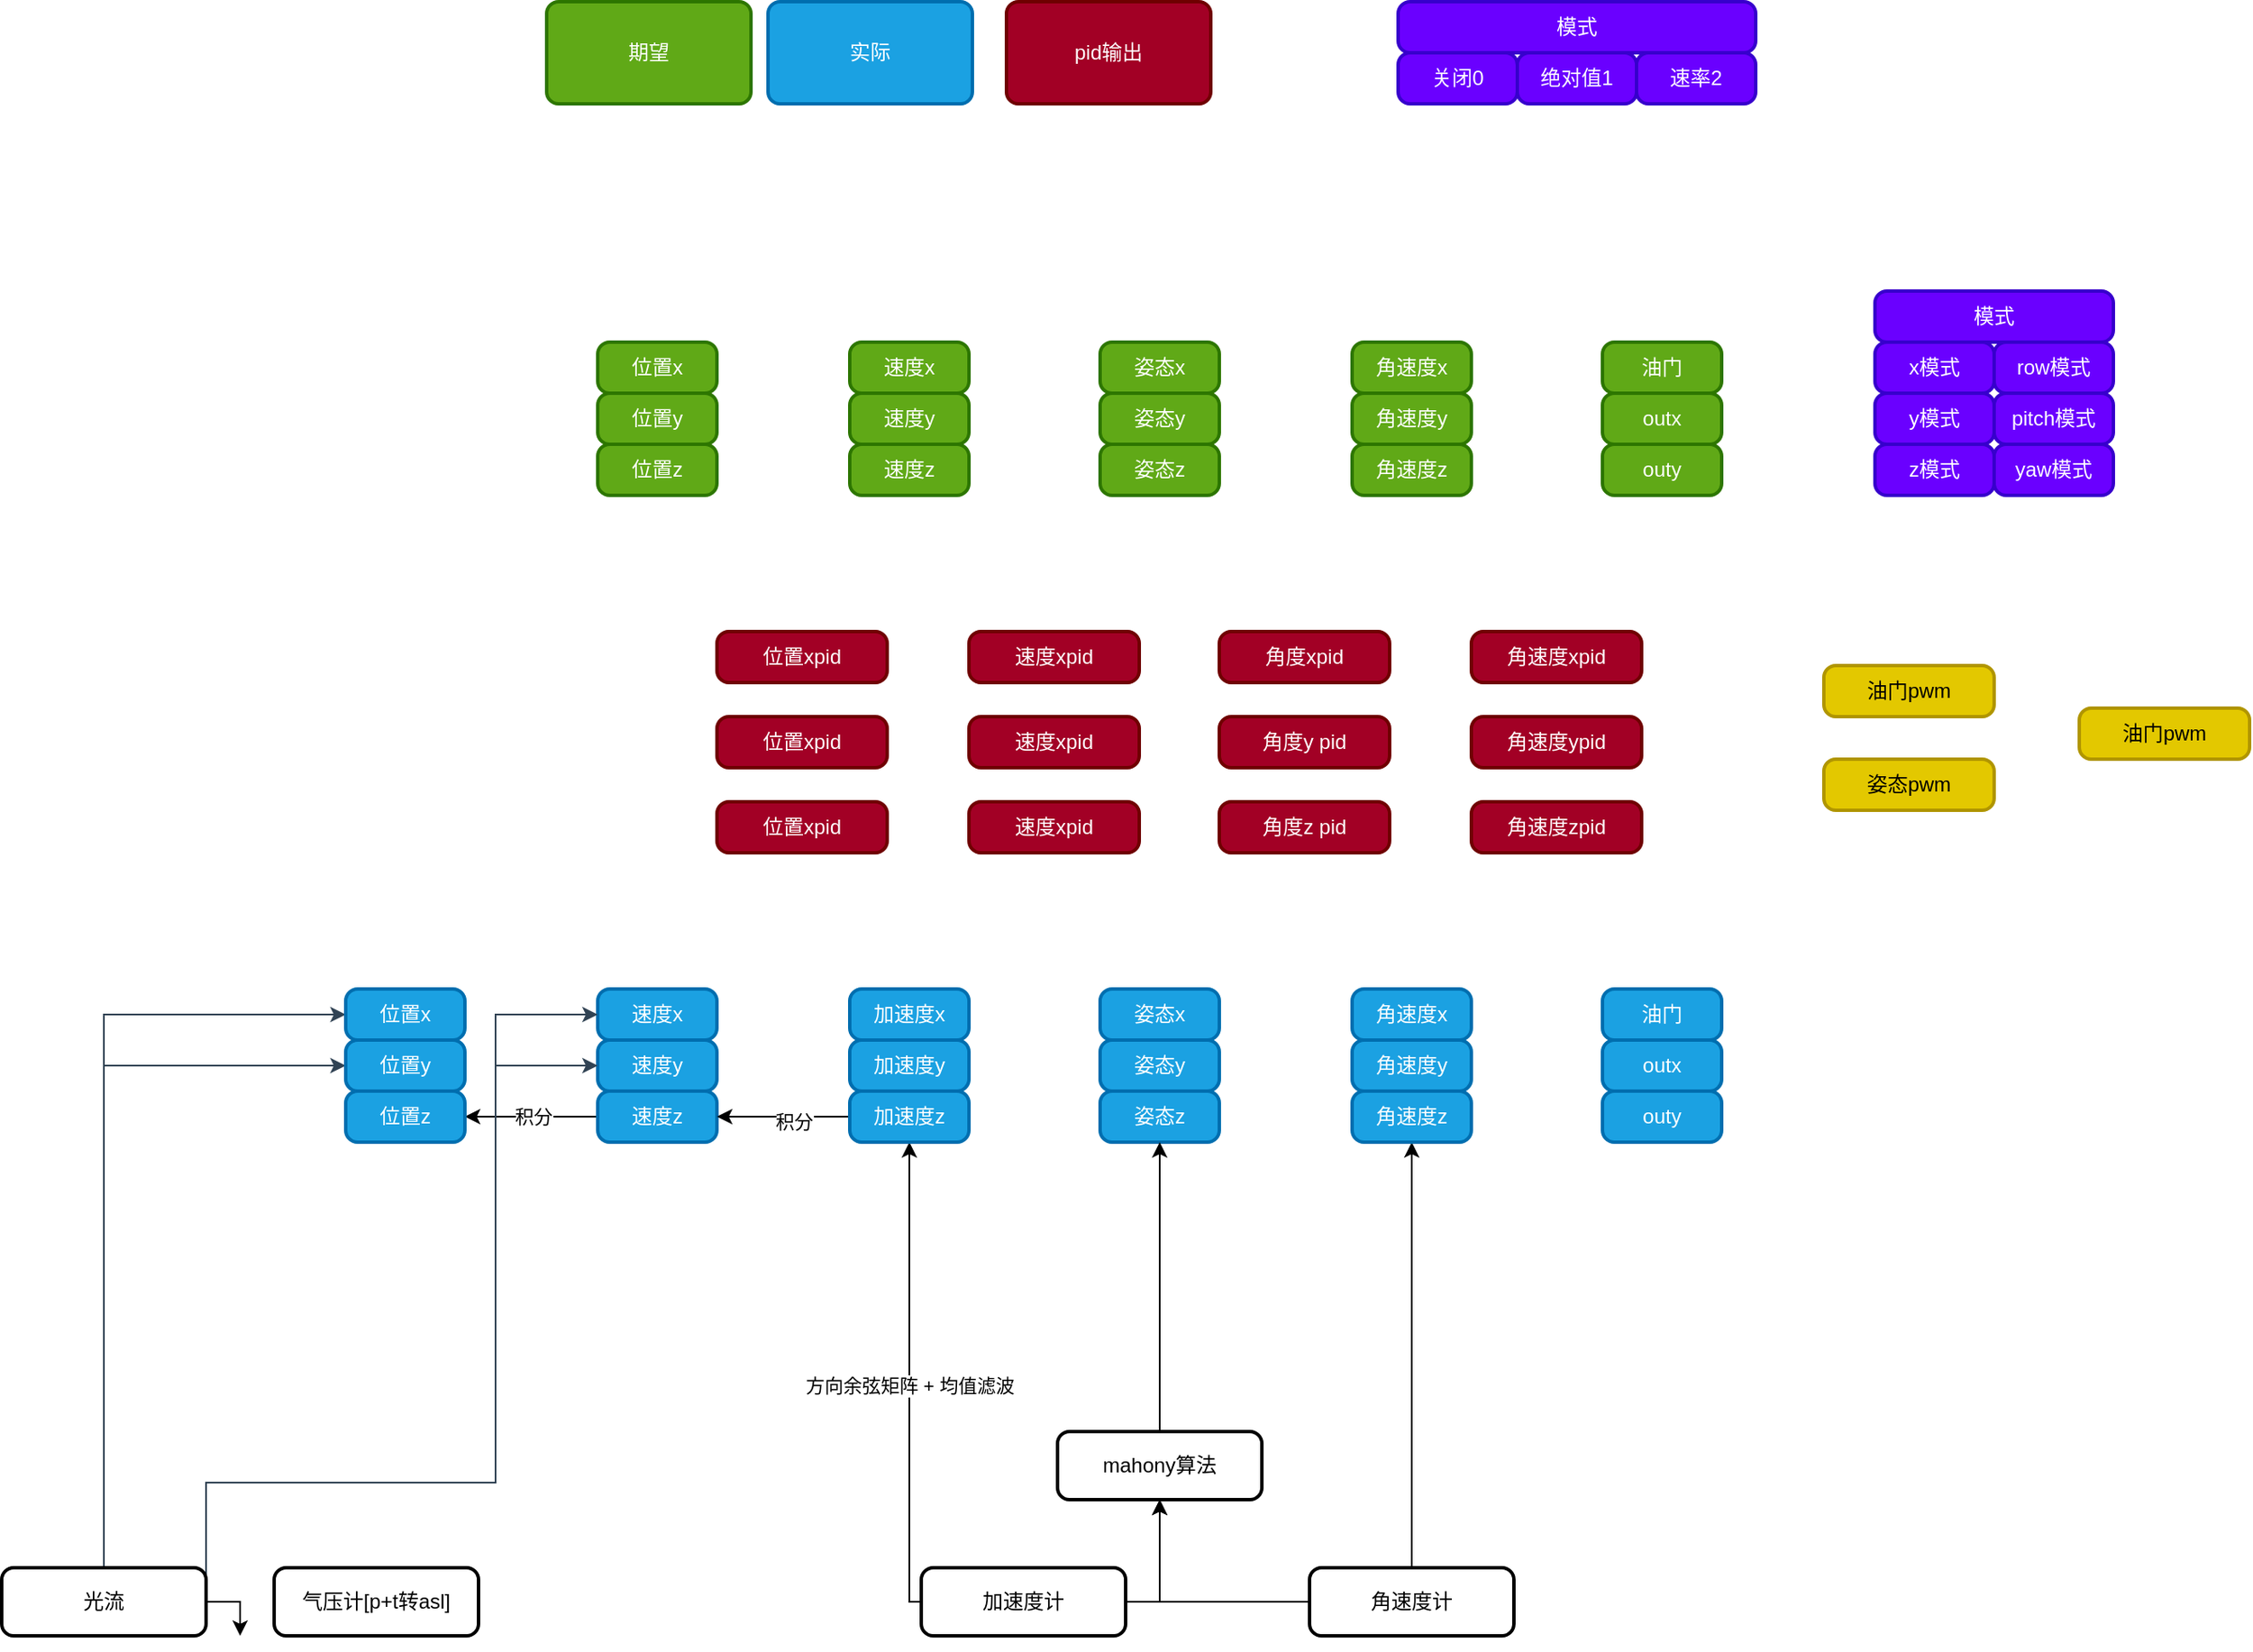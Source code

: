<mxfile version="21.3.6" type="github">
  <diagram name="数据来源" id="WTDnlj9U_MqUgMRSjLG9">
    <mxGraphModel dx="1865" dy="556" grid="1" gridSize="10" guides="1" tooltips="1" connect="1" arrows="1" fold="1" page="1" pageScale="1" pageWidth="827" pageHeight="1169" math="0" shadow="0">
      <root>
        <mxCell id="0" />
        <mxCell id="1" parent="0" />
        <mxCell id="l6x2bDg0Po8idT4ENA6o-1" value="期望" style="rounded=1;whiteSpace=wrap;html=1;absoluteArcSize=1;arcSize=14;strokeWidth=2;fillColor=#60a917;fontColor=#ffffff;strokeColor=#2D7600;" vertex="1" parent="1">
          <mxGeometry x="130" y="110" width="120" height="60" as="geometry" />
        </mxCell>
        <mxCell id="l6x2bDg0Po8idT4ENA6o-3" value="实际" style="rounded=1;whiteSpace=wrap;html=1;absoluteArcSize=1;arcSize=14;strokeWidth=2;fillColor=#1ba1e2;fontColor=#ffffff;strokeColor=#006EAF;" vertex="1" parent="1">
          <mxGeometry x="260" y="110" width="120" height="60" as="geometry" />
        </mxCell>
        <mxCell id="l6x2bDg0Po8idT4ENA6o-5" value="油门" style="rounded=1;whiteSpace=wrap;html=1;absoluteArcSize=1;arcSize=14;strokeWidth=2;fillColor=#60a917;fontColor=#ffffff;strokeColor=#2D7600;" vertex="1" parent="1">
          <mxGeometry x="750" y="310" width="70" height="30" as="geometry" />
        </mxCell>
        <mxCell id="l6x2bDg0Po8idT4ENA6o-6" value="y模式" style="rounded=1;whiteSpace=wrap;html=1;absoluteArcSize=1;arcSize=14;strokeWidth=2;fillColor=#6a00ff;fontColor=#ffffff;strokeColor=#3700CC;" vertex="1" parent="1">
          <mxGeometry x="910" y="340" width="70" height="30" as="geometry" />
        </mxCell>
        <mxCell id="l6x2bDg0Po8idT4ENA6o-7" value="z模式" style="rounded=1;whiteSpace=wrap;html=1;absoluteArcSize=1;arcSize=14;strokeWidth=2;fillColor=#6a00ff;fontColor=#ffffff;strokeColor=#3700CC;" vertex="1" parent="1">
          <mxGeometry x="910" y="370" width="70" height="30" as="geometry" />
        </mxCell>
        <mxCell id="l6x2bDg0Po8idT4ENA6o-8" value="x模式" style="rounded=1;whiteSpace=wrap;html=1;absoluteArcSize=1;arcSize=14;strokeWidth=2;fillColor=#6a00ff;fontColor=#ffffff;strokeColor=#3700CC;" vertex="1" parent="1">
          <mxGeometry x="910" y="310" width="70" height="30" as="geometry" />
        </mxCell>
        <mxCell id="l6x2bDg0Po8idT4ENA6o-11" value="pitch模式" style="rounded=1;whiteSpace=wrap;html=1;absoluteArcSize=1;arcSize=14;strokeWidth=2;fillColor=#6a00ff;fontColor=#ffffff;strokeColor=#3700CC;" vertex="1" parent="1">
          <mxGeometry x="980" y="340" width="70" height="30" as="geometry" />
        </mxCell>
        <mxCell id="l6x2bDg0Po8idT4ENA6o-12" value="yaw模式" style="rounded=1;whiteSpace=wrap;html=1;absoluteArcSize=1;arcSize=14;strokeWidth=2;fillColor=#6a00ff;fontColor=#ffffff;strokeColor=#3700CC;" vertex="1" parent="1">
          <mxGeometry x="980" y="370" width="70" height="30" as="geometry" />
        </mxCell>
        <mxCell id="l6x2bDg0Po8idT4ENA6o-13" value="row模式" style="rounded=1;whiteSpace=wrap;html=1;absoluteArcSize=1;arcSize=14;strokeWidth=2;fillColor=#6a00ff;fontColor=#ffffff;strokeColor=#3700CC;" vertex="1" parent="1">
          <mxGeometry x="980" y="310" width="70" height="30" as="geometry" />
        </mxCell>
        <mxCell id="l6x2bDg0Po8idT4ENA6o-14" value="模式" style="rounded=1;whiteSpace=wrap;html=1;absoluteArcSize=1;arcSize=14;strokeWidth=2;fillColor=#6a00ff;fontColor=#ffffff;strokeColor=#3700CC;" vertex="1" parent="1">
          <mxGeometry x="910" y="280" width="140" height="30" as="geometry" />
        </mxCell>
        <mxCell id="l6x2bDg0Po8idT4ENA6o-16" value="速度y" style="rounded=1;whiteSpace=wrap;html=1;absoluteArcSize=1;arcSize=14;strokeWidth=2;fillColor=#60a917;fontColor=#ffffff;strokeColor=#2D7600;" vertex="1" parent="1">
          <mxGeometry x="308" y="340" width="70" height="30" as="geometry" />
        </mxCell>
        <mxCell id="l6x2bDg0Po8idT4ENA6o-17" value="速度x" style="rounded=1;whiteSpace=wrap;html=1;absoluteArcSize=1;arcSize=14;strokeWidth=2;fillColor=#60a917;fontColor=#ffffff;strokeColor=#2D7600;" vertex="1" parent="1">
          <mxGeometry x="308" y="310" width="70" height="30" as="geometry" />
        </mxCell>
        <mxCell id="l6x2bDg0Po8idT4ENA6o-18" value="速度z" style="rounded=1;whiteSpace=wrap;html=1;absoluteArcSize=1;arcSize=14;strokeWidth=2;fillColor=#60a917;fontColor=#ffffff;strokeColor=#2D7600;" vertex="1" parent="1">
          <mxGeometry x="308" y="370" width="70" height="30" as="geometry" />
        </mxCell>
        <mxCell id="l6x2bDg0Po8idT4ENA6o-19" value="位置y" style="rounded=1;whiteSpace=wrap;html=1;absoluteArcSize=1;arcSize=14;strokeWidth=2;fillColor=#60a917;fontColor=#ffffff;strokeColor=#2D7600;" vertex="1" parent="1">
          <mxGeometry x="160" y="340" width="70" height="30" as="geometry" />
        </mxCell>
        <mxCell id="l6x2bDg0Po8idT4ENA6o-20" value="位置x" style="rounded=1;whiteSpace=wrap;html=1;absoluteArcSize=1;arcSize=14;strokeWidth=2;fillColor=#60a917;fontColor=#ffffff;strokeColor=#2D7600;" vertex="1" parent="1">
          <mxGeometry x="160" y="310" width="70" height="30" as="geometry" />
        </mxCell>
        <mxCell id="l6x2bDg0Po8idT4ENA6o-21" value="位置z" style="rounded=1;whiteSpace=wrap;html=1;absoluteArcSize=1;arcSize=14;strokeWidth=2;fillColor=#60a917;fontColor=#ffffff;strokeColor=#2D7600;" vertex="1" parent="1">
          <mxGeometry x="160" y="370" width="70" height="30" as="geometry" />
        </mxCell>
        <mxCell id="l6x2bDg0Po8idT4ENA6o-22" value="姿态y" style="rounded=1;whiteSpace=wrap;html=1;absoluteArcSize=1;arcSize=14;strokeWidth=2;fillColor=#60a917;fontColor=#ffffff;strokeColor=#2D7600;" vertex="1" parent="1">
          <mxGeometry x="455" y="340" width="70" height="30" as="geometry" />
        </mxCell>
        <mxCell id="l6x2bDg0Po8idT4ENA6o-23" value="姿态z" style="rounded=1;whiteSpace=wrap;html=1;absoluteArcSize=1;arcSize=14;strokeWidth=2;fillColor=#60a917;fontColor=#ffffff;strokeColor=#2D7600;" vertex="1" parent="1">
          <mxGeometry x="455" y="370" width="70" height="30" as="geometry" />
        </mxCell>
        <mxCell id="l6x2bDg0Po8idT4ENA6o-24" value="姿态x" style="rounded=1;whiteSpace=wrap;html=1;absoluteArcSize=1;arcSize=14;strokeWidth=2;fillColor=#60a917;fontColor=#ffffff;strokeColor=#2D7600;" vertex="1" parent="1">
          <mxGeometry x="455" y="310" width="70" height="30" as="geometry" />
        </mxCell>
        <mxCell id="l6x2bDg0Po8idT4ENA6o-25" value="角速度y" style="rounded=1;whiteSpace=wrap;html=1;absoluteArcSize=1;arcSize=14;strokeWidth=2;fillColor=#60a917;fontColor=#ffffff;strokeColor=#2D7600;" vertex="1" parent="1">
          <mxGeometry x="603" y="340" width="70" height="30" as="geometry" />
        </mxCell>
        <mxCell id="l6x2bDg0Po8idT4ENA6o-26" value="角速度z" style="rounded=1;whiteSpace=wrap;html=1;absoluteArcSize=1;arcSize=14;strokeWidth=2;fillColor=#60a917;fontColor=#ffffff;strokeColor=#2D7600;" vertex="1" parent="1">
          <mxGeometry x="603" y="370" width="70" height="30" as="geometry" />
        </mxCell>
        <mxCell id="l6x2bDg0Po8idT4ENA6o-27" value="角速度x" style="rounded=1;whiteSpace=wrap;html=1;absoluteArcSize=1;arcSize=14;strokeWidth=2;fillColor=#60a917;fontColor=#ffffff;strokeColor=#2D7600;" vertex="1" parent="1">
          <mxGeometry x="603" y="310" width="70" height="30" as="geometry" />
        </mxCell>
        <mxCell id="l6x2bDg0Po8idT4ENA6o-29" value="pid输出" style="rounded=1;whiteSpace=wrap;html=1;absoluteArcSize=1;arcSize=14;strokeWidth=2;fillColor=#a20025;fontColor=#ffffff;strokeColor=#6F0000;" vertex="1" parent="1">
          <mxGeometry x="400" y="110" width="120" height="60" as="geometry" />
        </mxCell>
        <mxCell id="l6x2bDg0Po8idT4ENA6o-30" value="模式" style="rounded=1;whiteSpace=wrap;html=1;absoluteArcSize=1;arcSize=14;strokeWidth=2;fillColor=#6a00ff;fontColor=#ffffff;strokeColor=#3700CC;" vertex="1" parent="1">
          <mxGeometry x="630" y="110" width="210" height="30" as="geometry" />
        </mxCell>
        <mxCell id="l6x2bDg0Po8idT4ENA6o-31" value="关闭0" style="rounded=1;whiteSpace=wrap;html=1;absoluteArcSize=1;arcSize=14;strokeWidth=2;fillColor=#6a00ff;fontColor=#ffffff;strokeColor=#3700CC;" vertex="1" parent="1">
          <mxGeometry x="630" y="140" width="70" height="30" as="geometry" />
        </mxCell>
        <mxCell id="l6x2bDg0Po8idT4ENA6o-32" value="绝对值1" style="rounded=1;whiteSpace=wrap;html=1;absoluteArcSize=1;arcSize=14;strokeWidth=2;fillColor=#6a00ff;fontColor=#ffffff;strokeColor=#3700CC;" vertex="1" parent="1">
          <mxGeometry x="700" y="140" width="70" height="30" as="geometry" />
        </mxCell>
        <mxCell id="l6x2bDg0Po8idT4ENA6o-33" value="速率2" style="rounded=1;whiteSpace=wrap;html=1;absoluteArcSize=1;arcSize=14;strokeWidth=2;fillColor=#6a00ff;fontColor=#ffffff;strokeColor=#3700CC;" vertex="1" parent="1">
          <mxGeometry x="770" y="140" width="70" height="30" as="geometry" />
        </mxCell>
        <mxCell id="l6x2bDg0Po8idT4ENA6o-38" value="outx" style="rounded=1;whiteSpace=wrap;html=1;absoluteArcSize=1;arcSize=14;strokeWidth=2;fillColor=#60a917;fontColor=#ffffff;strokeColor=#2D7600;" vertex="1" parent="1">
          <mxGeometry x="750" y="340" width="70" height="30" as="geometry" />
        </mxCell>
        <mxCell id="l6x2bDg0Po8idT4ENA6o-39" value="outy" style="rounded=1;whiteSpace=wrap;html=1;absoluteArcSize=1;arcSize=14;strokeWidth=2;fillColor=#60a917;fontColor=#ffffff;strokeColor=#2D7600;" vertex="1" parent="1">
          <mxGeometry x="750" y="370" width="70" height="30" as="geometry" />
        </mxCell>
        <mxCell id="l6x2bDg0Po8idT4ENA6o-48" value="速度y" style="rounded=1;whiteSpace=wrap;html=1;absoluteArcSize=1;arcSize=14;strokeWidth=2;fillColor=#1ba1e2;fontColor=#ffffff;strokeColor=#006EAF;" vertex="1" parent="1">
          <mxGeometry x="160" y="720" width="70" height="30" as="geometry" />
        </mxCell>
        <mxCell id="l6x2bDg0Po8idT4ENA6o-116" style="edgeStyle=orthogonalEdgeStyle;rounded=0;orthogonalLoop=1;jettySize=auto;html=1;exitX=0;exitY=0.5;exitDx=0;exitDy=0;entryX=1;entryY=0.5;entryDx=0;entryDy=0;" edge="1" parent="1" source="l6x2bDg0Po8idT4ENA6o-49" target="l6x2bDg0Po8idT4ENA6o-66">
          <mxGeometry relative="1" as="geometry" />
        </mxCell>
        <mxCell id="l6x2bDg0Po8idT4ENA6o-118" value="积分" style="edgeLabel;html=1;align=center;verticalAlign=middle;resizable=0;points=[];" vertex="1" connectable="0" parent="l6x2bDg0Po8idT4ENA6o-116">
          <mxGeometry x="0.011" relative="1" as="geometry">
            <mxPoint x="1" as="offset" />
          </mxGeometry>
        </mxCell>
        <mxCell id="l6x2bDg0Po8idT4ENA6o-49" value="速度z" style="rounded=1;whiteSpace=wrap;html=1;absoluteArcSize=1;arcSize=14;strokeWidth=2;fillColor=#1ba1e2;fontColor=#ffffff;strokeColor=#006EAF;" vertex="1" parent="1">
          <mxGeometry x="160" y="750" width="70" height="30" as="geometry" />
        </mxCell>
        <mxCell id="l6x2bDg0Po8idT4ENA6o-50" value="速度x" style="rounded=1;whiteSpace=wrap;html=1;absoluteArcSize=1;arcSize=14;strokeWidth=2;fillColor=#1ba1e2;fontColor=#ffffff;strokeColor=#006EAF;" vertex="1" parent="1">
          <mxGeometry x="160" y="690" width="70" height="30" as="geometry" />
        </mxCell>
        <mxCell id="l6x2bDg0Po8idT4ENA6o-51" value="姿态y" style="rounded=1;whiteSpace=wrap;html=1;absoluteArcSize=1;arcSize=14;strokeWidth=2;fillColor=#1ba1e2;fontColor=#ffffff;strokeColor=#006EAF;" vertex="1" parent="1">
          <mxGeometry x="455" y="720" width="70" height="30" as="geometry" />
        </mxCell>
        <mxCell id="l6x2bDg0Po8idT4ENA6o-52" value="姿态z" style="rounded=1;whiteSpace=wrap;html=1;absoluteArcSize=1;arcSize=14;strokeWidth=2;fillColor=#1ba1e2;fontColor=#ffffff;strokeColor=#006EAF;" vertex="1" parent="1">
          <mxGeometry x="455" y="750" width="70" height="30" as="geometry" />
        </mxCell>
        <mxCell id="l6x2bDg0Po8idT4ENA6o-53" value="姿态x" style="rounded=1;whiteSpace=wrap;html=1;absoluteArcSize=1;arcSize=14;strokeWidth=2;fillColor=#1ba1e2;fontColor=#ffffff;strokeColor=#006EAF;" vertex="1" parent="1">
          <mxGeometry x="455" y="690" width="70" height="30" as="geometry" />
        </mxCell>
        <mxCell id="l6x2bDg0Po8idT4ENA6o-110" style="edgeStyle=orthogonalEdgeStyle;rounded=0;orthogonalLoop=1;jettySize=auto;html=1;exitX=0.5;exitY=0;exitDx=0;exitDy=0;entryX=0;entryY=0.5;entryDx=0;entryDy=0;fillColor=#647687;strokeColor=#314354;" edge="1" parent="1" source="l6x2bDg0Po8idT4ENA6o-57" target="l6x2bDg0Po8idT4ENA6o-65">
          <mxGeometry relative="1" as="geometry" />
        </mxCell>
        <mxCell id="l6x2bDg0Po8idT4ENA6o-111" style="edgeStyle=orthogonalEdgeStyle;rounded=0;orthogonalLoop=1;jettySize=auto;html=1;exitX=0.5;exitY=0;exitDx=0;exitDy=0;entryX=0;entryY=0.5;entryDx=0;entryDy=0;fillColor=#647687;strokeColor=#314354;" edge="1" parent="1" source="l6x2bDg0Po8idT4ENA6o-57" target="l6x2bDg0Po8idT4ENA6o-64">
          <mxGeometry relative="1" as="geometry" />
        </mxCell>
        <mxCell id="l6x2bDg0Po8idT4ENA6o-112" style="edgeStyle=orthogonalEdgeStyle;rounded=0;orthogonalLoop=1;jettySize=auto;html=1;exitX=1;exitY=0.25;exitDx=0;exitDy=0;entryX=0;entryY=0.5;entryDx=0;entryDy=0;fillColor=#647687;strokeColor=#314354;" edge="1" parent="1" source="l6x2bDg0Po8idT4ENA6o-57" target="l6x2bDg0Po8idT4ENA6o-48">
          <mxGeometry relative="1" as="geometry">
            <Array as="points">
              <mxPoint x="-70" y="980" />
              <mxPoint x="100" y="980" />
              <mxPoint x="100" y="735" />
            </Array>
          </mxGeometry>
        </mxCell>
        <mxCell id="l6x2bDg0Po8idT4ENA6o-113" style="edgeStyle=orthogonalEdgeStyle;rounded=0;orthogonalLoop=1;jettySize=auto;html=1;exitX=1;exitY=0;exitDx=0;exitDy=0;entryX=0;entryY=0.5;entryDx=0;entryDy=0;fillColor=#647687;strokeColor=#314354;" edge="1" parent="1" source="l6x2bDg0Po8idT4ENA6o-57" target="l6x2bDg0Po8idT4ENA6o-50">
          <mxGeometry relative="1" as="geometry">
            <Array as="points">
              <mxPoint x="-70" y="980" />
              <mxPoint x="100" y="980" />
              <mxPoint x="100" y="705" />
            </Array>
          </mxGeometry>
        </mxCell>
        <mxCell id="l6x2bDg0Po8idT4ENA6o-114" style="edgeStyle=orthogonalEdgeStyle;rounded=0;orthogonalLoop=1;jettySize=auto;html=1;exitX=1;exitY=0.5;exitDx=0;exitDy=0;" edge="1" parent="1" source="l6x2bDg0Po8idT4ENA6o-57">
          <mxGeometry relative="1" as="geometry">
            <mxPoint x="-50" y="1070" as="targetPoint" />
          </mxGeometry>
        </mxCell>
        <mxCell id="l6x2bDg0Po8idT4ENA6o-57" value="光流" style="rounded=1;whiteSpace=wrap;html=1;absoluteArcSize=1;arcSize=14;strokeWidth=2;" vertex="1" parent="1">
          <mxGeometry x="-190" y="1030" width="120" height="40" as="geometry" />
        </mxCell>
        <mxCell id="l6x2bDg0Po8idT4ENA6o-58" value="气压计[p+t转asl]" style="rounded=1;whiteSpace=wrap;html=1;absoluteArcSize=1;arcSize=14;strokeWidth=2;" vertex="1" parent="1">
          <mxGeometry x="-30" y="1030" width="120" height="40" as="geometry" />
        </mxCell>
        <mxCell id="l6x2bDg0Po8idT4ENA6o-88" style="edgeStyle=orthogonalEdgeStyle;rounded=0;orthogonalLoop=1;jettySize=auto;html=1;exitX=0.5;exitY=0;exitDx=0;exitDy=0;entryX=0.5;entryY=1;entryDx=0;entryDy=0;" edge="1" parent="1" source="l6x2bDg0Po8idT4ENA6o-59" target="l6x2bDg0Po8idT4ENA6o-69">
          <mxGeometry relative="1" as="geometry" />
        </mxCell>
        <mxCell id="l6x2bDg0Po8idT4ENA6o-91" style="edgeStyle=orthogonalEdgeStyle;rounded=0;orthogonalLoop=1;jettySize=auto;html=1;exitX=0;exitY=0.5;exitDx=0;exitDy=0;entryX=0.5;entryY=1;entryDx=0;entryDy=0;" edge="1" parent="1" source="l6x2bDg0Po8idT4ENA6o-59" target="l6x2bDg0Po8idT4ENA6o-62">
          <mxGeometry relative="1" as="geometry" />
        </mxCell>
        <mxCell id="l6x2bDg0Po8idT4ENA6o-59" value="角速度计" style="rounded=1;whiteSpace=wrap;html=1;absoluteArcSize=1;arcSize=14;strokeWidth=2;" vertex="1" parent="1">
          <mxGeometry x="578" y="1030" width="120" height="40" as="geometry" />
        </mxCell>
        <mxCell id="l6x2bDg0Po8idT4ENA6o-92" style="edgeStyle=orthogonalEdgeStyle;rounded=0;orthogonalLoop=1;jettySize=auto;html=1;exitX=1;exitY=0.5;exitDx=0;exitDy=0;entryX=0.5;entryY=1;entryDx=0;entryDy=0;" edge="1" parent="1" source="l6x2bDg0Po8idT4ENA6o-60" target="l6x2bDg0Po8idT4ENA6o-62">
          <mxGeometry relative="1" as="geometry" />
        </mxCell>
        <mxCell id="l6x2bDg0Po8idT4ENA6o-105" style="edgeStyle=orthogonalEdgeStyle;rounded=0;orthogonalLoop=1;jettySize=auto;html=1;exitX=0;exitY=0.5;exitDx=0;exitDy=0;entryX=0.5;entryY=1;entryDx=0;entryDy=0;" edge="1" parent="1" source="l6x2bDg0Po8idT4ENA6o-60" target="l6x2bDg0Po8idT4ENA6o-103">
          <mxGeometry relative="1" as="geometry">
            <Array as="points">
              <mxPoint x="343" y="1050" />
            </Array>
          </mxGeometry>
        </mxCell>
        <mxCell id="l6x2bDg0Po8idT4ENA6o-106" value="方向余弦矩阵 + 均值滤波" style="edgeLabel;html=1;align=center;verticalAlign=middle;resizable=0;points=[];" vertex="1" connectable="0" parent="l6x2bDg0Po8idT4ENA6o-105">
          <mxGeometry x="-0.032" relative="1" as="geometry">
            <mxPoint as="offset" />
          </mxGeometry>
        </mxCell>
        <mxCell id="l6x2bDg0Po8idT4ENA6o-60" value="加速度计" style="rounded=1;whiteSpace=wrap;html=1;absoluteArcSize=1;arcSize=14;strokeWidth=2;" vertex="1" parent="1">
          <mxGeometry x="350" y="1030" width="120" height="40" as="geometry" />
        </mxCell>
        <mxCell id="l6x2bDg0Po8idT4ENA6o-89" style="edgeStyle=orthogonalEdgeStyle;rounded=0;orthogonalLoop=1;jettySize=auto;html=1;exitX=0.5;exitY=0;exitDx=0;exitDy=0;entryX=0.5;entryY=1;entryDx=0;entryDy=0;" edge="1" parent="1" source="l6x2bDg0Po8idT4ENA6o-62" target="l6x2bDg0Po8idT4ENA6o-52">
          <mxGeometry relative="1" as="geometry">
            <mxPoint x="490" y="790" as="targetPoint" />
          </mxGeometry>
        </mxCell>
        <mxCell id="l6x2bDg0Po8idT4ENA6o-62" value="mahony算法" style="rounded=1;whiteSpace=wrap;html=1;absoluteArcSize=1;arcSize=14;strokeWidth=2;" vertex="1" parent="1">
          <mxGeometry x="430" y="950" width="120" height="40" as="geometry" />
        </mxCell>
        <mxCell id="l6x2bDg0Po8idT4ENA6o-64" value="位置y" style="rounded=1;whiteSpace=wrap;html=1;absoluteArcSize=1;arcSize=14;strokeWidth=2;fillColor=#1ba1e2;fontColor=#ffffff;strokeColor=#006EAF;" vertex="1" parent="1">
          <mxGeometry x="12" y="720" width="70" height="30" as="geometry" />
        </mxCell>
        <mxCell id="l6x2bDg0Po8idT4ENA6o-65" value="位置x" style="rounded=1;whiteSpace=wrap;html=1;absoluteArcSize=1;arcSize=14;strokeWidth=2;fillColor=#1ba1e2;fontColor=#ffffff;strokeColor=#006EAF;" vertex="1" parent="1">
          <mxGeometry x="12" y="690" width="70" height="30" as="geometry" />
        </mxCell>
        <mxCell id="l6x2bDg0Po8idT4ENA6o-66" value="位置z" style="rounded=1;whiteSpace=wrap;html=1;absoluteArcSize=1;arcSize=14;strokeWidth=2;fillColor=#1ba1e2;fontColor=#ffffff;strokeColor=#006EAF;" vertex="1" parent="1">
          <mxGeometry x="12" y="750" width="70" height="30" as="geometry" />
        </mxCell>
        <mxCell id="l6x2bDg0Po8idT4ENA6o-67" value="油门" style="rounded=1;whiteSpace=wrap;html=1;absoluteArcSize=1;arcSize=14;strokeWidth=2;fillColor=#1ba1e2;fontColor=#ffffff;strokeColor=#006EAF;" vertex="1" parent="1">
          <mxGeometry x="750" y="690" width="70" height="30" as="geometry" />
        </mxCell>
        <mxCell id="l6x2bDg0Po8idT4ENA6o-68" value="角速度y" style="rounded=1;whiteSpace=wrap;html=1;absoluteArcSize=1;arcSize=14;strokeWidth=2;fillColor=#1ba1e2;fontColor=#ffffff;strokeColor=#006EAF;" vertex="1" parent="1">
          <mxGeometry x="603" y="720" width="70" height="30" as="geometry" />
        </mxCell>
        <mxCell id="l6x2bDg0Po8idT4ENA6o-69" value="角速度z" style="rounded=1;whiteSpace=wrap;html=1;absoluteArcSize=1;arcSize=14;strokeWidth=2;fillColor=#1ba1e2;fontColor=#ffffff;strokeColor=#006EAF;" vertex="1" parent="1">
          <mxGeometry x="603" y="750" width="70" height="30" as="geometry" />
        </mxCell>
        <mxCell id="l6x2bDg0Po8idT4ENA6o-70" value="角速度x" style="rounded=1;whiteSpace=wrap;html=1;absoluteArcSize=1;arcSize=14;strokeWidth=2;fillColor=#1ba1e2;fontColor=#ffffff;strokeColor=#006EAF;" vertex="1" parent="1">
          <mxGeometry x="603" y="690" width="70" height="30" as="geometry" />
        </mxCell>
        <mxCell id="l6x2bDg0Po8idT4ENA6o-71" value="outx" style="rounded=1;whiteSpace=wrap;html=1;absoluteArcSize=1;arcSize=14;strokeWidth=2;fillColor=#1ba1e2;fontColor=#ffffff;strokeColor=#006EAF;" vertex="1" parent="1">
          <mxGeometry x="750" y="720" width="70" height="30" as="geometry" />
        </mxCell>
        <mxCell id="l6x2bDg0Po8idT4ENA6o-72" value="outy" style="rounded=1;whiteSpace=wrap;html=1;absoluteArcSize=1;arcSize=14;strokeWidth=2;fillColor=#1ba1e2;fontColor=#ffffff;strokeColor=#006EAF;" vertex="1" parent="1">
          <mxGeometry x="750" y="750" width="70" height="30" as="geometry" />
        </mxCell>
        <mxCell id="l6x2bDg0Po8idT4ENA6o-73" value="位置xpid" style="rounded=1;whiteSpace=wrap;html=1;absoluteArcSize=1;arcSize=14;strokeWidth=2;fillColor=#a20025;fontColor=#ffffff;strokeColor=#6F0000;" vertex="1" parent="1">
          <mxGeometry x="230" y="480" width="100" height="30" as="geometry" />
        </mxCell>
        <mxCell id="l6x2bDg0Po8idT4ENA6o-74" value="位置xpid" style="rounded=1;whiteSpace=wrap;html=1;absoluteArcSize=1;arcSize=14;strokeWidth=2;fillColor=#a20025;fontColor=#ffffff;strokeColor=#6F0000;" vertex="1" parent="1">
          <mxGeometry x="230" y="530" width="100" height="30" as="geometry" />
        </mxCell>
        <mxCell id="l6x2bDg0Po8idT4ENA6o-75" value="位置xpid" style="rounded=1;whiteSpace=wrap;html=1;absoluteArcSize=1;arcSize=14;strokeWidth=2;fillColor=#a20025;fontColor=#ffffff;strokeColor=#6F0000;" vertex="1" parent="1">
          <mxGeometry x="230" y="580" width="100" height="30" as="geometry" />
        </mxCell>
        <mxCell id="l6x2bDg0Po8idT4ENA6o-76" value="速度xpid" style="rounded=1;whiteSpace=wrap;html=1;absoluteArcSize=1;arcSize=14;strokeWidth=2;fillColor=#a20025;fontColor=#ffffff;strokeColor=#6F0000;" vertex="1" parent="1">
          <mxGeometry x="378" y="480" width="100" height="30" as="geometry" />
        </mxCell>
        <mxCell id="l6x2bDg0Po8idT4ENA6o-77" value="速度xpid" style="rounded=1;whiteSpace=wrap;html=1;absoluteArcSize=1;arcSize=14;strokeWidth=2;fillColor=#a20025;fontColor=#ffffff;strokeColor=#6F0000;" vertex="1" parent="1">
          <mxGeometry x="378" y="530" width="100" height="30" as="geometry" />
        </mxCell>
        <mxCell id="l6x2bDg0Po8idT4ENA6o-78" value="速度xpid" style="rounded=1;whiteSpace=wrap;html=1;absoluteArcSize=1;arcSize=14;strokeWidth=2;fillColor=#a20025;fontColor=#ffffff;strokeColor=#6F0000;" vertex="1" parent="1">
          <mxGeometry x="378" y="580" width="100" height="30" as="geometry" />
        </mxCell>
        <mxCell id="l6x2bDg0Po8idT4ENA6o-79" value="角度xpid" style="rounded=1;whiteSpace=wrap;html=1;absoluteArcSize=1;arcSize=14;strokeWidth=2;fillColor=#a20025;fontColor=#ffffff;strokeColor=#6F0000;" vertex="1" parent="1">
          <mxGeometry x="525" y="480" width="100" height="30" as="geometry" />
        </mxCell>
        <mxCell id="l6x2bDg0Po8idT4ENA6o-80" value="角度y pid" style="rounded=1;whiteSpace=wrap;html=1;absoluteArcSize=1;arcSize=14;strokeWidth=2;fillColor=#a20025;fontColor=#ffffff;strokeColor=#6F0000;" vertex="1" parent="1">
          <mxGeometry x="525" y="530" width="100" height="30" as="geometry" />
        </mxCell>
        <mxCell id="l6x2bDg0Po8idT4ENA6o-81" value="角度z pid" style="rounded=1;whiteSpace=wrap;html=1;absoluteArcSize=1;arcSize=14;strokeWidth=2;fillColor=#a20025;fontColor=#ffffff;strokeColor=#6F0000;" vertex="1" parent="1">
          <mxGeometry x="525" y="580" width="100" height="30" as="geometry" />
        </mxCell>
        <mxCell id="l6x2bDg0Po8idT4ENA6o-82" value="角速度xpid" style="rounded=1;whiteSpace=wrap;html=1;absoluteArcSize=1;arcSize=14;strokeWidth=2;fillColor=#a20025;fontColor=#ffffff;strokeColor=#6F0000;" vertex="1" parent="1">
          <mxGeometry x="673" y="480" width="100" height="30" as="geometry" />
        </mxCell>
        <mxCell id="l6x2bDg0Po8idT4ENA6o-83" value="角速度ypid" style="rounded=1;whiteSpace=wrap;html=1;absoluteArcSize=1;arcSize=14;strokeWidth=2;fillColor=#a20025;fontColor=#ffffff;strokeColor=#6F0000;" vertex="1" parent="1">
          <mxGeometry x="673" y="530" width="100" height="30" as="geometry" />
        </mxCell>
        <mxCell id="l6x2bDg0Po8idT4ENA6o-84" value="角速度zpid" style="rounded=1;whiteSpace=wrap;html=1;absoluteArcSize=1;arcSize=14;strokeWidth=2;fillColor=#a20025;fontColor=#ffffff;strokeColor=#6F0000;" vertex="1" parent="1">
          <mxGeometry x="673" y="580" width="100" height="30" as="geometry" />
        </mxCell>
        <mxCell id="l6x2bDg0Po8idT4ENA6o-85" value="油门pwm" style="rounded=1;whiteSpace=wrap;html=1;absoluteArcSize=1;arcSize=14;strokeWidth=2;fillColor=#e3c800;fontColor=#000000;strokeColor=#B09500;" vertex="1" parent="1">
          <mxGeometry x="880" y="500" width="100" height="30" as="geometry" />
        </mxCell>
        <mxCell id="l6x2bDg0Po8idT4ENA6o-86" value="姿态pwm" style="rounded=1;whiteSpace=wrap;html=1;absoluteArcSize=1;arcSize=14;strokeWidth=2;fillColor=#e3c800;fontColor=#000000;strokeColor=#B09500;" vertex="1" parent="1">
          <mxGeometry x="880" y="555" width="100" height="30" as="geometry" />
        </mxCell>
        <mxCell id="l6x2bDg0Po8idT4ENA6o-87" value="油门pwm" style="rounded=1;whiteSpace=wrap;html=1;absoluteArcSize=1;arcSize=14;strokeWidth=2;fillColor=#e3c800;fontColor=#000000;strokeColor=#B09500;" vertex="1" parent="1">
          <mxGeometry x="1030" y="525" width="100" height="30" as="geometry" />
        </mxCell>
        <mxCell id="l6x2bDg0Po8idT4ENA6o-102" value="加速度y" style="rounded=1;whiteSpace=wrap;html=1;absoluteArcSize=1;arcSize=14;strokeWidth=2;fillColor=#1ba1e2;fontColor=#ffffff;strokeColor=#006EAF;" vertex="1" parent="1">
          <mxGeometry x="308" y="720" width="70" height="30" as="geometry" />
        </mxCell>
        <mxCell id="l6x2bDg0Po8idT4ENA6o-115" style="edgeStyle=orthogonalEdgeStyle;rounded=0;orthogonalLoop=1;jettySize=auto;html=1;exitX=0;exitY=0.5;exitDx=0;exitDy=0;entryX=1;entryY=0.5;entryDx=0;entryDy=0;" edge="1" parent="1" source="l6x2bDg0Po8idT4ENA6o-103" target="l6x2bDg0Po8idT4ENA6o-49">
          <mxGeometry relative="1" as="geometry" />
        </mxCell>
        <mxCell id="l6x2bDg0Po8idT4ENA6o-117" value="积分" style="edgeLabel;html=1;align=center;verticalAlign=middle;resizable=0;points=[];" vertex="1" connectable="0" parent="l6x2bDg0Po8idT4ENA6o-115">
          <mxGeometry x="-0.154" y="3" relative="1" as="geometry">
            <mxPoint as="offset" />
          </mxGeometry>
        </mxCell>
        <mxCell id="l6x2bDg0Po8idT4ENA6o-103" value="加速度z" style="rounded=1;whiteSpace=wrap;html=1;absoluteArcSize=1;arcSize=14;strokeWidth=2;fillColor=#1ba1e2;fontColor=#ffffff;strokeColor=#006EAF;" vertex="1" parent="1">
          <mxGeometry x="308" y="750" width="70" height="30" as="geometry" />
        </mxCell>
        <mxCell id="l6x2bDg0Po8idT4ENA6o-104" value="加速度x" style="rounded=1;whiteSpace=wrap;html=1;absoluteArcSize=1;arcSize=14;strokeWidth=2;fillColor=#1ba1e2;fontColor=#ffffff;strokeColor=#006EAF;" vertex="1" parent="1">
          <mxGeometry x="308" y="690" width="70" height="30" as="geometry" />
        </mxCell>
      </root>
    </mxGraphModel>
  </diagram>
</mxfile>
